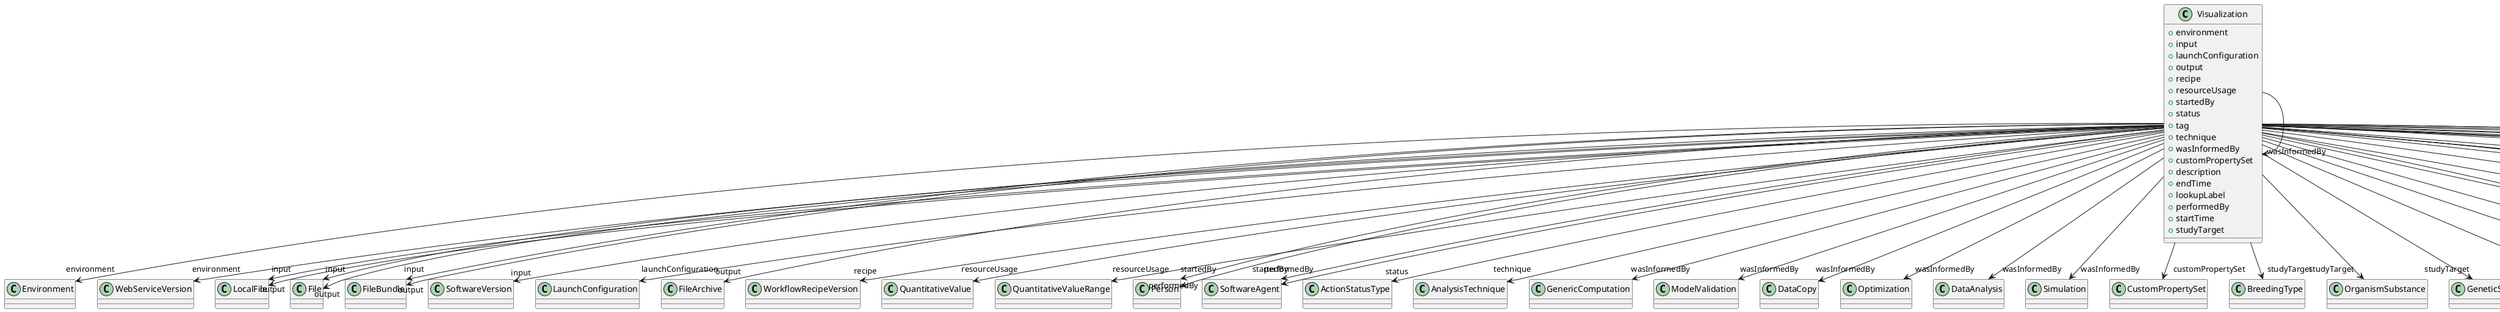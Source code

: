 @startuml
class Visualization {
+environment
+input
+launchConfiguration
+output
+recipe
+resourceUsage
+startedBy
+status
+tag
+technique
+wasInformedBy
+customPropertySet
+description
+endTime
+lookupLabel
+performedBy
+startTime
+studyTarget

}
Visualization -d-> "environment" Environment
Visualization -d-> "environment" WebServiceVersion
Visualization -d-> "input" LocalFile
Visualization -d-> "input" File
Visualization -d-> "input" FileBundle
Visualization -d-> "input" SoftwareVersion
Visualization -d-> "launchConfiguration" LaunchConfiguration
Visualization -d-> "output" LocalFile
Visualization -d-> "output" File
Visualization -d-> "output" FileArchive
Visualization -d-> "output" FileBundle
Visualization -d-> "recipe" WorkflowRecipeVersion
Visualization -d-> "resourceUsage" QuantitativeValue
Visualization -d-> "resourceUsage" QuantitativeValueRange
Visualization -d-> "startedBy" Person
Visualization -d-> "startedBy" SoftwareAgent
Visualization -d-> "status" ActionStatusType
Visualization -d-> "technique" AnalysisTechnique
Visualization -d-> "wasInformedBy" Visualization
Visualization -d-> "wasInformedBy" GenericComputation
Visualization -d-> "wasInformedBy" ModelValidation
Visualization -d-> "wasInformedBy" DataCopy
Visualization -d-> "wasInformedBy" Optimization
Visualization -d-> "wasInformedBy" DataAnalysis
Visualization -d-> "wasInformedBy" Simulation
Visualization -d-> "customPropertySet" CustomPropertySet
Visualization -d-> "performedBy" Person
Visualization -d-> "performedBy" SoftwareAgent
Visualization -d-> "studyTarget" BreedingType
Visualization -d-> "studyTarget" OrganismSubstance
Visualization -d-> "studyTarget" GeneticStrainType
Visualization -d-> "studyTarget" VisualStimulusType
Visualization -d-> "studyTarget" Handedness
Visualization -d-> "studyTarget" BiologicalSex
Visualization -d-> "studyTarget" Organ
Visualization -d-> "studyTarget" ElectricalStimulusType
Visualization -d-> "studyTarget" TactileStimulusType
Visualization -d-> "studyTarget" BiologicalOrder
Visualization -d-> "studyTarget" CellType
Visualization -d-> "studyTarget" MolecularEntity
Visualization -d-> "studyTarget" CellCultureType
Visualization -d-> "studyTarget" AuditoryStimulusType
Visualization -d-> "studyTarget" GustatoryStimulusType
Visualization -d-> "studyTarget" TermSuggestion
Visualization -d-> "studyTarget" OrganismSystem
Visualization -d-> "studyTarget" OpticalStimulusType
Visualization -d-> "studyTarget" Species
Visualization -d-> "studyTarget" Disease
Visualization -d-> "studyTarget" UBERONParcellation
Visualization -d-> "studyTarget" SubcellularEntity
Visualization -d-> "studyTarget" OlfactoryStimulusType
Visualization -d-> "studyTarget" DiseaseModel
Visualization -d-> "studyTarget" CustomAnatomicalEntity
Visualization -d-> "studyTarget" ParcellationEntityVersion
Visualization -d-> "studyTarget" ParcellationEntity

@enduml